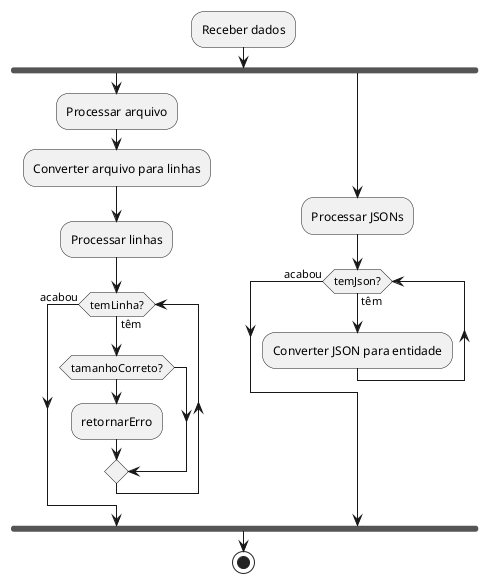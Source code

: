 @startuml
:Receber dados;
fork
    :Processar arquivo;
    :Converter arquivo para linhas;
    :Processar linhas;
    while(temLinha?) is (têm)
        if(tamanhoCorreto?)
        else
            :retornarErro;
        endif
    endWhile (acabou)
fork again
    :Processar JSONs;
    while(temJson?) is (têm)
        :Converter JSON para entidade;
    endWhile (acabou)

endfork
stop
@enduml